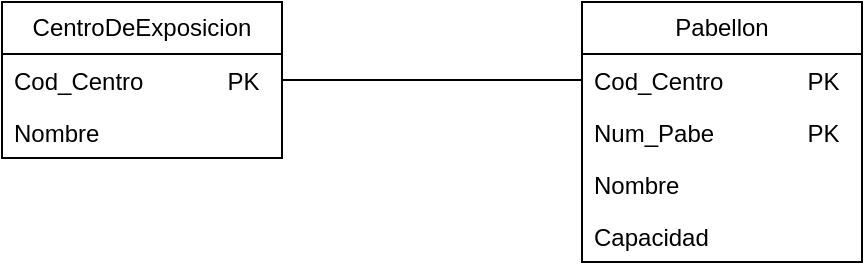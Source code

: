 <mxfile version="24.7.17">
  <diagram id="C5RBs43oDa-KdzZeNtuy" name="Page-1">
    <mxGraphModel dx="1434" dy="854" grid="1" gridSize="10" guides="1" tooltips="1" connect="1" arrows="1" fold="1" page="1" pageScale="1" pageWidth="827" pageHeight="1169" math="0" shadow="0">
      <root>
        <mxCell id="WIyWlLk6GJQsqaUBKTNV-0" />
        <mxCell id="WIyWlLk6GJQsqaUBKTNV-1" parent="WIyWlLk6GJQsqaUBKTNV-0" />
        <mxCell id="Er5OCo_e_GYEx_X0v5eQ-1" value="Pabellon" style="swimlane;fontStyle=0;childLayout=stackLayout;horizontal=1;startSize=26;fillColor=none;horizontalStack=0;resizeParent=1;resizeParentMax=0;resizeLast=0;collapsible=1;marginBottom=0;whiteSpace=wrap;html=1;" vertex="1" parent="WIyWlLk6GJQsqaUBKTNV-1">
          <mxGeometry x="510" y="160" width="140" height="130" as="geometry" />
        </mxCell>
        <mxCell id="Er5OCo_e_GYEx_X0v5eQ-2" value="Cod_Centro&lt;span style=&quot;white-space: pre;&quot;&gt;&#x9;&lt;/span&gt;&lt;span style=&quot;white-space: pre;&quot;&gt;&#x9;&lt;/span&gt;PK" style="text;strokeColor=none;fillColor=none;align=left;verticalAlign=top;spacingLeft=4;spacingRight=4;overflow=hidden;rotatable=0;points=[[0,0.5],[1,0.5]];portConstraint=eastwest;whiteSpace=wrap;html=1;" vertex="1" parent="Er5OCo_e_GYEx_X0v5eQ-1">
          <mxGeometry y="26" width="140" height="26" as="geometry" />
        </mxCell>
        <mxCell id="Er5OCo_e_GYEx_X0v5eQ-3" value="Num_Pabe&lt;span style=&quot;white-space: pre;&quot;&gt;&#x9;&lt;/span&gt;&lt;span style=&quot;white-space: pre;&quot;&gt;&#x9;&lt;/span&gt;PK" style="text;strokeColor=none;fillColor=none;align=left;verticalAlign=top;spacingLeft=4;spacingRight=4;overflow=hidden;rotatable=0;points=[[0,0.5],[1,0.5]];portConstraint=eastwest;whiteSpace=wrap;html=1;" vertex="1" parent="Er5OCo_e_GYEx_X0v5eQ-1">
          <mxGeometry y="52" width="140" height="26" as="geometry" />
        </mxCell>
        <mxCell id="Er5OCo_e_GYEx_X0v5eQ-4" value="Nombre" style="text;strokeColor=none;fillColor=none;align=left;verticalAlign=top;spacingLeft=4;spacingRight=4;overflow=hidden;rotatable=0;points=[[0,0.5],[1,0.5]];portConstraint=eastwest;whiteSpace=wrap;html=1;" vertex="1" parent="Er5OCo_e_GYEx_X0v5eQ-1">
          <mxGeometry y="78" width="140" height="52" as="geometry" />
        </mxCell>
        <mxCell id="Er5OCo_e_GYEx_X0v5eQ-5" value="CentroDeExposicion" style="swimlane;fontStyle=0;childLayout=stackLayout;horizontal=1;startSize=26;fillColor=none;horizontalStack=0;resizeParent=1;resizeParentMax=0;resizeLast=0;collapsible=1;marginBottom=0;whiteSpace=wrap;html=1;" vertex="1" parent="WIyWlLk6GJQsqaUBKTNV-1">
          <mxGeometry x="220" y="160" width="140" height="78" as="geometry" />
        </mxCell>
        <mxCell id="Er5OCo_e_GYEx_X0v5eQ-6" value="Cod_Centro&lt;span style=&quot;white-space: pre;&quot;&gt;&#x9;&lt;/span&gt;&lt;span style=&quot;white-space: pre;&quot;&gt;&#x9;&lt;/span&gt;PK" style="text;strokeColor=none;fillColor=none;align=left;verticalAlign=top;spacingLeft=4;spacingRight=4;overflow=hidden;rotatable=0;points=[[0,0.5],[1,0.5]];portConstraint=eastwest;whiteSpace=wrap;html=1;" vertex="1" parent="Er5OCo_e_GYEx_X0v5eQ-5">
          <mxGeometry y="26" width="140" height="26" as="geometry" />
        </mxCell>
        <mxCell id="Er5OCo_e_GYEx_X0v5eQ-7" value="Nombre" style="text;strokeColor=none;fillColor=none;align=left;verticalAlign=top;spacingLeft=4;spacingRight=4;overflow=hidden;rotatable=0;points=[[0,0.5],[1,0.5]];portConstraint=eastwest;whiteSpace=wrap;html=1;" vertex="1" parent="Er5OCo_e_GYEx_X0v5eQ-5">
          <mxGeometry y="52" width="140" height="26" as="geometry" />
        </mxCell>
        <mxCell id="Er5OCo_e_GYEx_X0v5eQ-9" value="" style="endArrow=none;html=1;rounded=0;exitX=1;exitY=0.5;exitDx=0;exitDy=0;entryX=0;entryY=0.5;entryDx=0;entryDy=0;" edge="1" parent="WIyWlLk6GJQsqaUBKTNV-1" source="Er5OCo_e_GYEx_X0v5eQ-6" target="Er5OCo_e_GYEx_X0v5eQ-2">
          <mxGeometry width="50" height="50" relative="1" as="geometry">
            <mxPoint x="390" y="460" as="sourcePoint" />
            <mxPoint x="440" y="410" as="targetPoint" />
          </mxGeometry>
        </mxCell>
        <mxCell id="Er5OCo_e_GYEx_X0v5eQ-10" value="Capacidad" style="text;strokeColor=none;fillColor=none;align=left;verticalAlign=top;spacingLeft=4;spacingRight=4;overflow=hidden;rotatable=0;points=[[0,0.5],[1,0.5]];portConstraint=eastwest;whiteSpace=wrap;html=1;" vertex="1" parent="WIyWlLk6GJQsqaUBKTNV-1">
          <mxGeometry x="510" y="264" width="140" height="26" as="geometry" />
        </mxCell>
      </root>
    </mxGraphModel>
  </diagram>
</mxfile>
